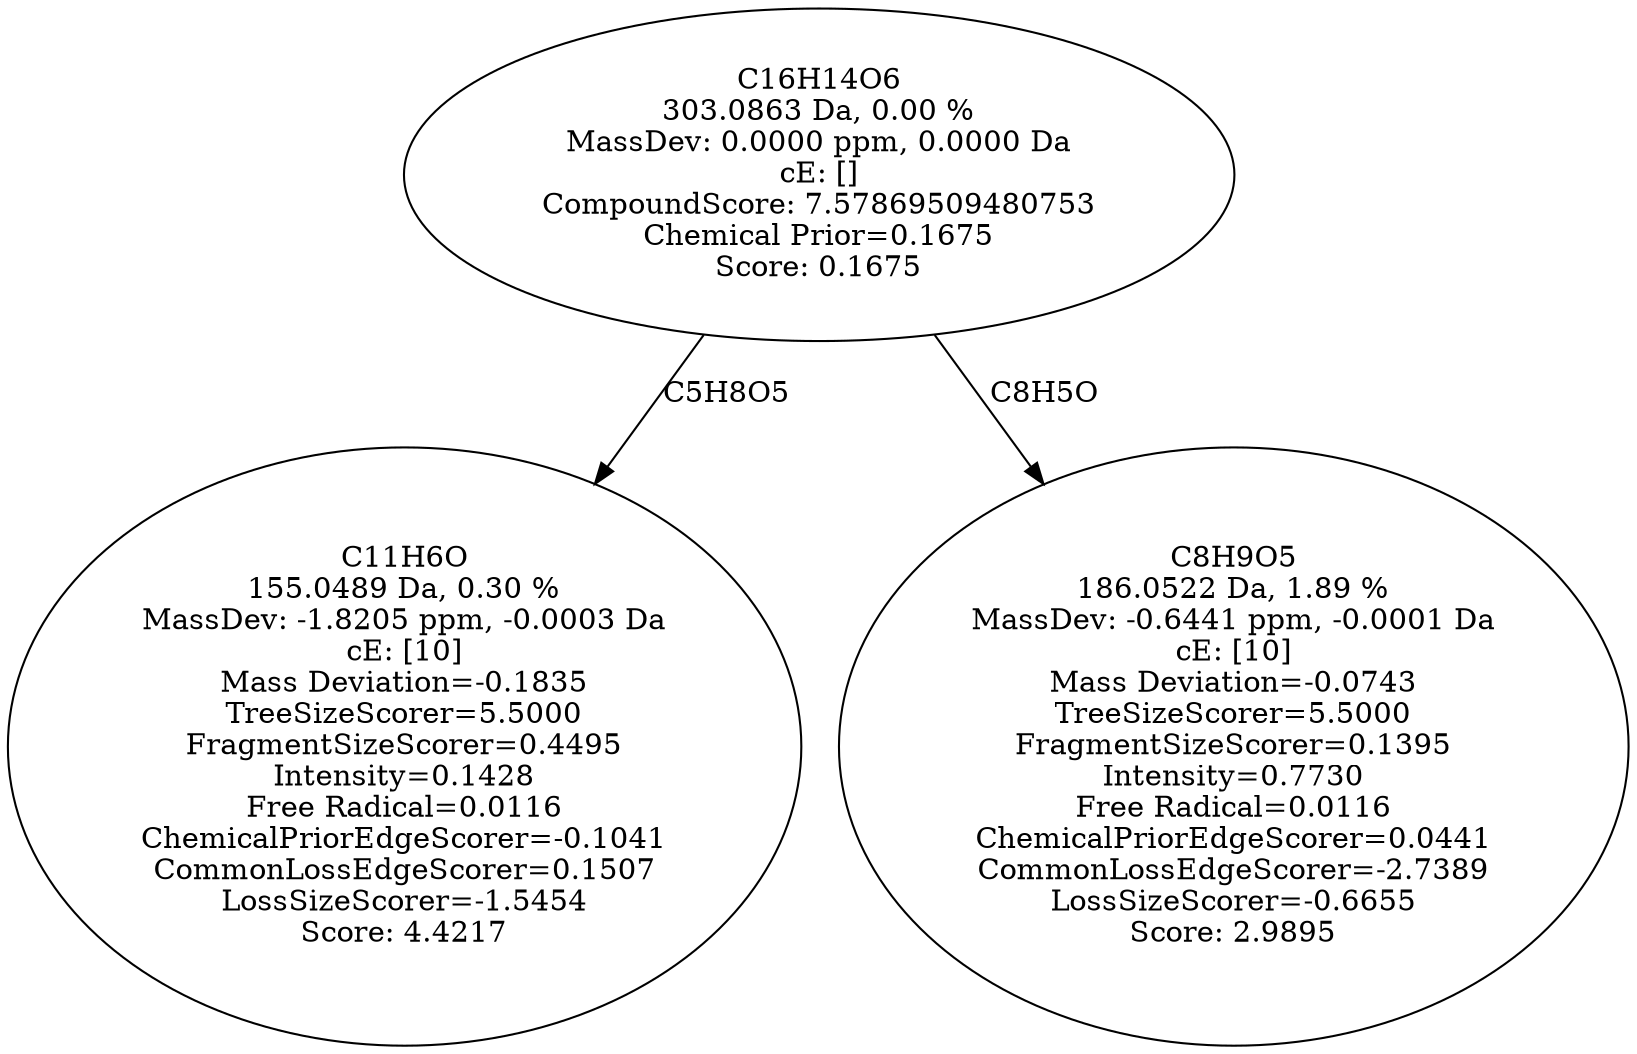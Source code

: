 strict digraph {
v1 [label="C11H6O\n155.0489 Da, 0.30 %\nMassDev: -1.8205 ppm, -0.0003 Da\ncE: [10]\nMass Deviation=-0.1835\nTreeSizeScorer=5.5000\nFragmentSizeScorer=0.4495\nIntensity=0.1428\nFree Radical=0.0116\nChemicalPriorEdgeScorer=-0.1041\nCommonLossEdgeScorer=0.1507\nLossSizeScorer=-1.5454\nScore: 4.4217"];
v2 [label="C8H9O5\n186.0522 Da, 1.89 %\nMassDev: -0.6441 ppm, -0.0001 Da\ncE: [10]\nMass Deviation=-0.0743\nTreeSizeScorer=5.5000\nFragmentSizeScorer=0.1395\nIntensity=0.7730\nFree Radical=0.0116\nChemicalPriorEdgeScorer=0.0441\nCommonLossEdgeScorer=-2.7389\nLossSizeScorer=-0.6655\nScore: 2.9895"];
v3 [label="C16H14O6\n303.0863 Da, 0.00 %\nMassDev: 0.0000 ppm, 0.0000 Da\ncE: []\nCompoundScore: 7.57869509480753\nChemical Prior=0.1675\nScore: 0.1675"];
v3 -> v1 [label="C5H8O5"];
v3 -> v2 [label="C8H5O"];
}